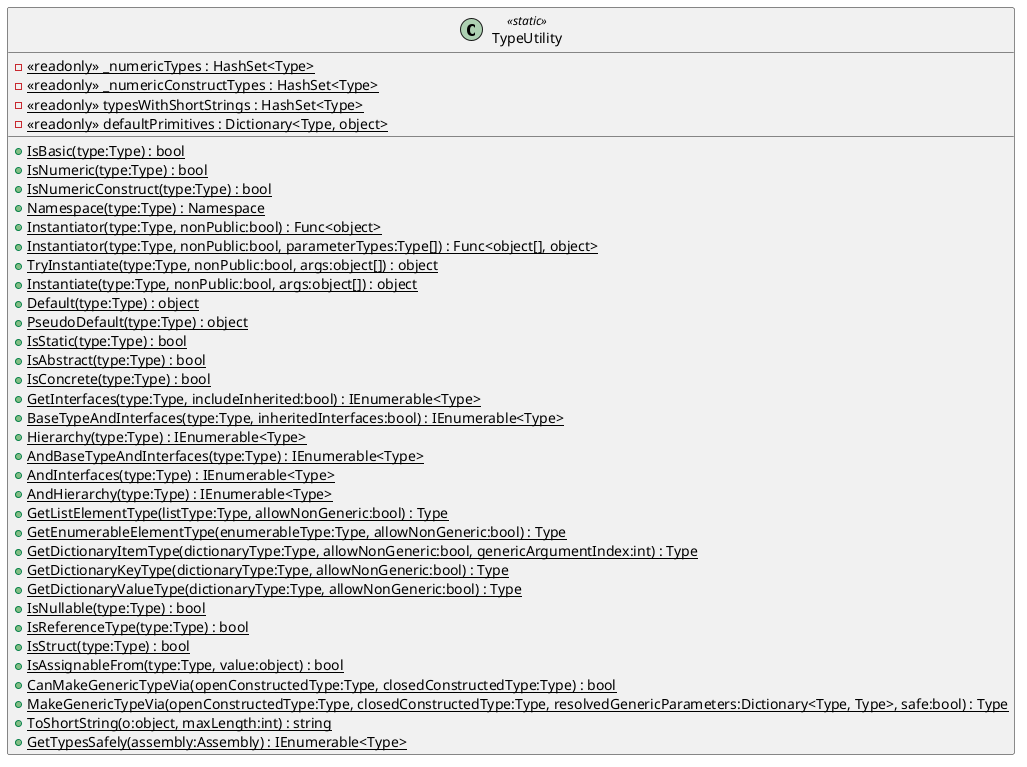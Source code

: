 @startuml
class TypeUtility <<static>> {
    - {static} <<readonly>> _numericTypes : HashSet<Type>
    - {static} <<readonly>> _numericConstructTypes : HashSet<Type>
    - {static} <<readonly>> typesWithShortStrings : HashSet<Type>
    + {static} IsBasic(type:Type) : bool
    + {static} IsNumeric(type:Type) : bool
    + {static} IsNumericConstruct(type:Type) : bool
    + {static} Namespace(type:Type) : Namespace
    + {static} Instantiator(type:Type, nonPublic:bool) : Func<object>
    + {static} Instantiator(type:Type, nonPublic:bool, parameterTypes:Type[]) : Func<object[], object>
    + {static} TryInstantiate(type:Type, nonPublic:bool, args:object[]) : object
    + {static} Instantiate(type:Type, nonPublic:bool, args:object[]) : object
    + {static} Default(type:Type) : object
    + {static} PseudoDefault(type:Type) : object
    - {static} <<readonly>> defaultPrimitives : Dictionary<Type, object>
    + {static} IsStatic(type:Type) : bool
    + {static} IsAbstract(type:Type) : bool
    + {static} IsConcrete(type:Type) : bool
    + {static} GetInterfaces(type:Type, includeInherited:bool) : IEnumerable<Type>
    + {static} BaseTypeAndInterfaces(type:Type, inheritedInterfaces:bool) : IEnumerable<Type>
    + {static} Hierarchy(type:Type) : IEnumerable<Type>
    + {static} AndBaseTypeAndInterfaces(type:Type) : IEnumerable<Type>
    + {static} AndInterfaces(type:Type) : IEnumerable<Type>
    + {static} AndHierarchy(type:Type) : IEnumerable<Type>
    + {static} GetListElementType(listType:Type, allowNonGeneric:bool) : Type
    + {static} GetEnumerableElementType(enumerableType:Type, allowNonGeneric:bool) : Type
    + {static} GetDictionaryItemType(dictionaryType:Type, allowNonGeneric:bool, genericArgumentIndex:int) : Type
    + {static} GetDictionaryKeyType(dictionaryType:Type, allowNonGeneric:bool) : Type
    + {static} GetDictionaryValueType(dictionaryType:Type, allowNonGeneric:bool) : Type
    + {static} IsNullable(type:Type) : bool
    + {static} IsReferenceType(type:Type) : bool
    + {static} IsStruct(type:Type) : bool
    + {static} IsAssignableFrom(type:Type, value:object) : bool
    + {static} CanMakeGenericTypeVia(openConstructedType:Type, closedConstructedType:Type) : bool
    + {static} MakeGenericTypeVia(openConstructedType:Type, closedConstructedType:Type, resolvedGenericParameters:Dictionary<Type, Type>, safe:bool) : Type
    + {static} ToShortString(o:object, maxLength:int) : string
    + {static} GetTypesSafely(assembly:Assembly) : IEnumerable<Type>
}
@enduml
